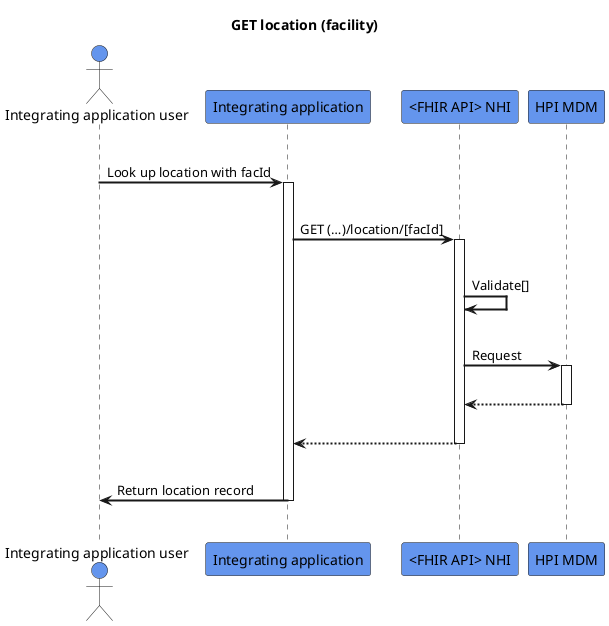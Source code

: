 @startuml
skinparam sequenceArrowThickness 2
skinparam roundcorner 5
skinparam maxmessagesize 180
skinparam sequenceParticipant bold
title GET location (facility) 
actor "Integrating application user" as User #CornflowerBlue
participant "Integrating application" as A #CornflowerBlue
participant "<FHIR API> NHI" as B #CornflowerBlue
participant "HPI MDM" as C #CornflowerBlue
|||
User -> A: Look up location with facId
activate A
|||
A -> B: GET (…)/location/[facId]
activate B
|||
B -> B: Validate[]
|||
B -> C: Request
activate C
|||

C -[dashed]-> B:  
deactivate C
|||
B -[dashed]-> A:
deactivate B
|||
A -> User: Return location record
deactivate A
|||
@enduml
